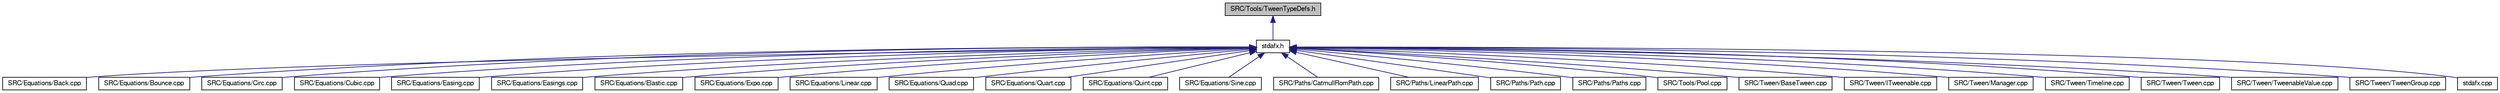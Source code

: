 digraph "SRC/Tools/TweenTypeDefs.h"
{
  bgcolor="transparent";
  edge [fontname="FreeSans",fontsize="10",labelfontname="FreeSans",labelfontsize="10"];
  node [fontname="FreeSans",fontsize="10",shape=record];
  Node1 [label="SRC/Tools/TweenTypeDefs.h",height=0.2,width=0.4,color="black", fillcolor="grey75", style="filled" fontcolor="black"];
  Node1 -> Node2 [dir="back",color="midnightblue",fontsize="10",style="solid",fontname="FreeSans"];
  Node2 [label="stdafx.h",height=0.2,width=0.4,color="black",URL="$db/d06/stdafx_8h.html"];
  Node2 -> Node3 [dir="back",color="midnightblue",fontsize="10",style="solid",fontname="FreeSans"];
  Node3 [label="SRC/Equations/Back.cpp",height=0.2,width=0.4,color="black",URL="$de/dc3/Back_8cpp.html"];
  Node2 -> Node4 [dir="back",color="midnightblue",fontsize="10",style="solid",fontname="FreeSans"];
  Node4 [label="SRC/Equations/Bounce.cpp",height=0.2,width=0.4,color="black",URL="$dd/d52/Bounce_8cpp.html"];
  Node2 -> Node5 [dir="back",color="midnightblue",fontsize="10",style="solid",fontname="FreeSans"];
  Node5 [label="SRC/Equations/Circ.cpp",height=0.2,width=0.4,color="black",URL="$de/df1/Circ_8cpp.html"];
  Node2 -> Node6 [dir="back",color="midnightblue",fontsize="10",style="solid",fontname="FreeSans"];
  Node6 [label="SRC/Equations/Cubic.cpp",height=0.2,width=0.4,color="black",URL="$d2/dac/Cubic_8cpp.html"];
  Node2 -> Node7 [dir="back",color="midnightblue",fontsize="10",style="solid",fontname="FreeSans"];
  Node7 [label="SRC/Equations/Easing.cpp",height=0.2,width=0.4,color="black",URL="$dc/d47/Easing_8cpp.html"];
  Node2 -> Node8 [dir="back",color="midnightblue",fontsize="10",style="solid",fontname="FreeSans"];
  Node8 [label="SRC/Equations/Easings.cpp",height=0.2,width=0.4,color="black",URL="$d3/d68/Easings_8cpp.html"];
  Node2 -> Node9 [dir="back",color="midnightblue",fontsize="10",style="solid",fontname="FreeSans"];
  Node9 [label="SRC/Equations/Elastic.cpp",height=0.2,width=0.4,color="black",URL="$de/dbe/Elastic_8cpp.html"];
  Node2 -> Node10 [dir="back",color="midnightblue",fontsize="10",style="solid",fontname="FreeSans"];
  Node10 [label="SRC/Equations/Expo.cpp",height=0.2,width=0.4,color="black",URL="$df/da9/Expo_8cpp.html"];
  Node2 -> Node11 [dir="back",color="midnightblue",fontsize="10",style="solid",fontname="FreeSans"];
  Node11 [label="SRC/Equations/Linear.cpp",height=0.2,width=0.4,color="black",URL="$d7/d5a/Linear_8cpp.html"];
  Node2 -> Node12 [dir="back",color="midnightblue",fontsize="10",style="solid",fontname="FreeSans"];
  Node12 [label="SRC/Equations/Quad.cpp",height=0.2,width=0.4,color="black",URL="$df/d7e/Quad_8cpp.html"];
  Node2 -> Node13 [dir="back",color="midnightblue",fontsize="10",style="solid",fontname="FreeSans"];
  Node13 [label="SRC/Equations/Quart.cpp",height=0.2,width=0.4,color="black",URL="$df/dc5/Quart_8cpp.html"];
  Node2 -> Node14 [dir="back",color="midnightblue",fontsize="10",style="solid",fontname="FreeSans"];
  Node14 [label="SRC/Equations/Quint.cpp",height=0.2,width=0.4,color="black",URL="$d9/df6/Quint_8cpp.html"];
  Node2 -> Node15 [dir="back",color="midnightblue",fontsize="10",style="solid",fontname="FreeSans"];
  Node15 [label="SRC/Equations/Sine.cpp",height=0.2,width=0.4,color="black",URL="$db/d5a/Sine_8cpp.html"];
  Node2 -> Node16 [dir="back",color="midnightblue",fontsize="10",style="solid",fontname="FreeSans"];
  Node16 [label="SRC/Paths/CatmullRomPath.cpp",height=0.2,width=0.4,color="black",URL="$d5/dcc/CatmullRomPath_8cpp.html"];
  Node2 -> Node17 [dir="back",color="midnightblue",fontsize="10",style="solid",fontname="FreeSans"];
  Node17 [label="SRC/Paths/LinearPath.cpp",height=0.2,width=0.4,color="black",URL="$d1/dee/LinearPath_8cpp.html"];
  Node2 -> Node18 [dir="back",color="midnightblue",fontsize="10",style="solid",fontname="FreeSans"];
  Node18 [label="SRC/Paths/Path.cpp",height=0.2,width=0.4,color="black",URL="$d5/dbb/Path_8cpp.html"];
  Node2 -> Node19 [dir="back",color="midnightblue",fontsize="10",style="solid",fontname="FreeSans"];
  Node19 [label="SRC/Paths/Paths.cpp",height=0.2,width=0.4,color="black",URL="$d2/dba/Paths_8cpp.html"];
  Node2 -> Node20 [dir="back",color="midnightblue",fontsize="10",style="solid",fontname="FreeSans"];
  Node20 [label="SRC/Tools/Pool.cpp",height=0.2,width=0.4,color="black",URL="$d0/d08/Pool_8cpp.html"];
  Node2 -> Node21 [dir="back",color="midnightblue",fontsize="10",style="solid",fontname="FreeSans"];
  Node21 [label="SRC/Tween/BaseTween.cpp",height=0.2,width=0.4,color="black",URL="$d3/de5/BaseTween_8cpp.html"];
  Node2 -> Node22 [dir="back",color="midnightblue",fontsize="10",style="solid",fontname="FreeSans"];
  Node22 [label="SRC/Tween/ITweenable.cpp",height=0.2,width=0.4,color="black",URL="$d7/d83/ITweenable_8cpp.html"];
  Node2 -> Node23 [dir="back",color="midnightblue",fontsize="10",style="solid",fontname="FreeSans"];
  Node23 [label="SRC/Tween/Manager.cpp",height=0.2,width=0.4,color="black",URL="$df/de9/Manager_8cpp.html"];
  Node2 -> Node24 [dir="back",color="midnightblue",fontsize="10",style="solid",fontname="FreeSans"];
  Node24 [label="SRC/Tween/Timeline.cpp",height=0.2,width=0.4,color="black",URL="$d8/d7c/Timeline_8cpp.html"];
  Node2 -> Node25 [dir="back",color="midnightblue",fontsize="10",style="solid",fontname="FreeSans"];
  Node25 [label="SRC/Tween/Tween.cpp",height=0.2,width=0.4,color="black",URL="$d5/d8d/Tween_8cpp.html"];
  Node2 -> Node26 [dir="back",color="midnightblue",fontsize="10",style="solid",fontname="FreeSans"];
  Node26 [label="SRC/Tween/TweenableValue.cpp",height=0.2,width=0.4,color="black",URL="$d1/dbe/TweenableValue_8cpp.html"];
  Node2 -> Node27 [dir="back",color="midnightblue",fontsize="10",style="solid",fontname="FreeSans"];
  Node27 [label="SRC/Tween/TweenGroup.cpp",height=0.2,width=0.4,color="black",URL="$d3/d82/TweenGroup_8cpp.html"];
  Node2 -> Node28 [dir="back",color="midnightblue",fontsize="10",style="solid",fontname="FreeSans"];
  Node28 [label="stdafx.cpp",height=0.2,width=0.4,color="black",URL="$df/d9d/stdafx_8cpp.html"];
}
